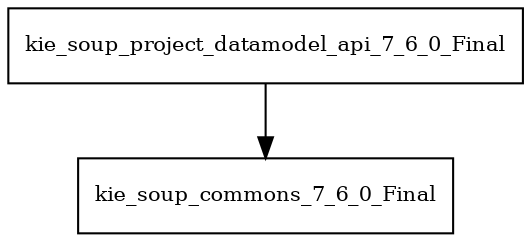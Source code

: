 digraph kie_soup_project_datamodel_api_7_6_0_Final_dependencies {
  node [shape = box, fontsize=10.0];
  kie_soup_project_datamodel_api_7_6_0_Final -> kie_soup_commons_7_6_0_Final;
}
